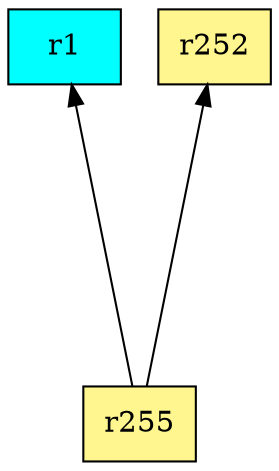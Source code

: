 digraph G {
rankdir=BT;ranksep="2.0";
"r255" [shape=record,fillcolor=khaki1,style=filled,label="{r255}"];
"r1" [shape=record,fillcolor=cyan,style=filled,label="{r1}"];
"r252" [shape=record,fillcolor=khaki1,style=filled,label="{r252}"];
"r255" -> "r1"
"r255" -> "r252"
}